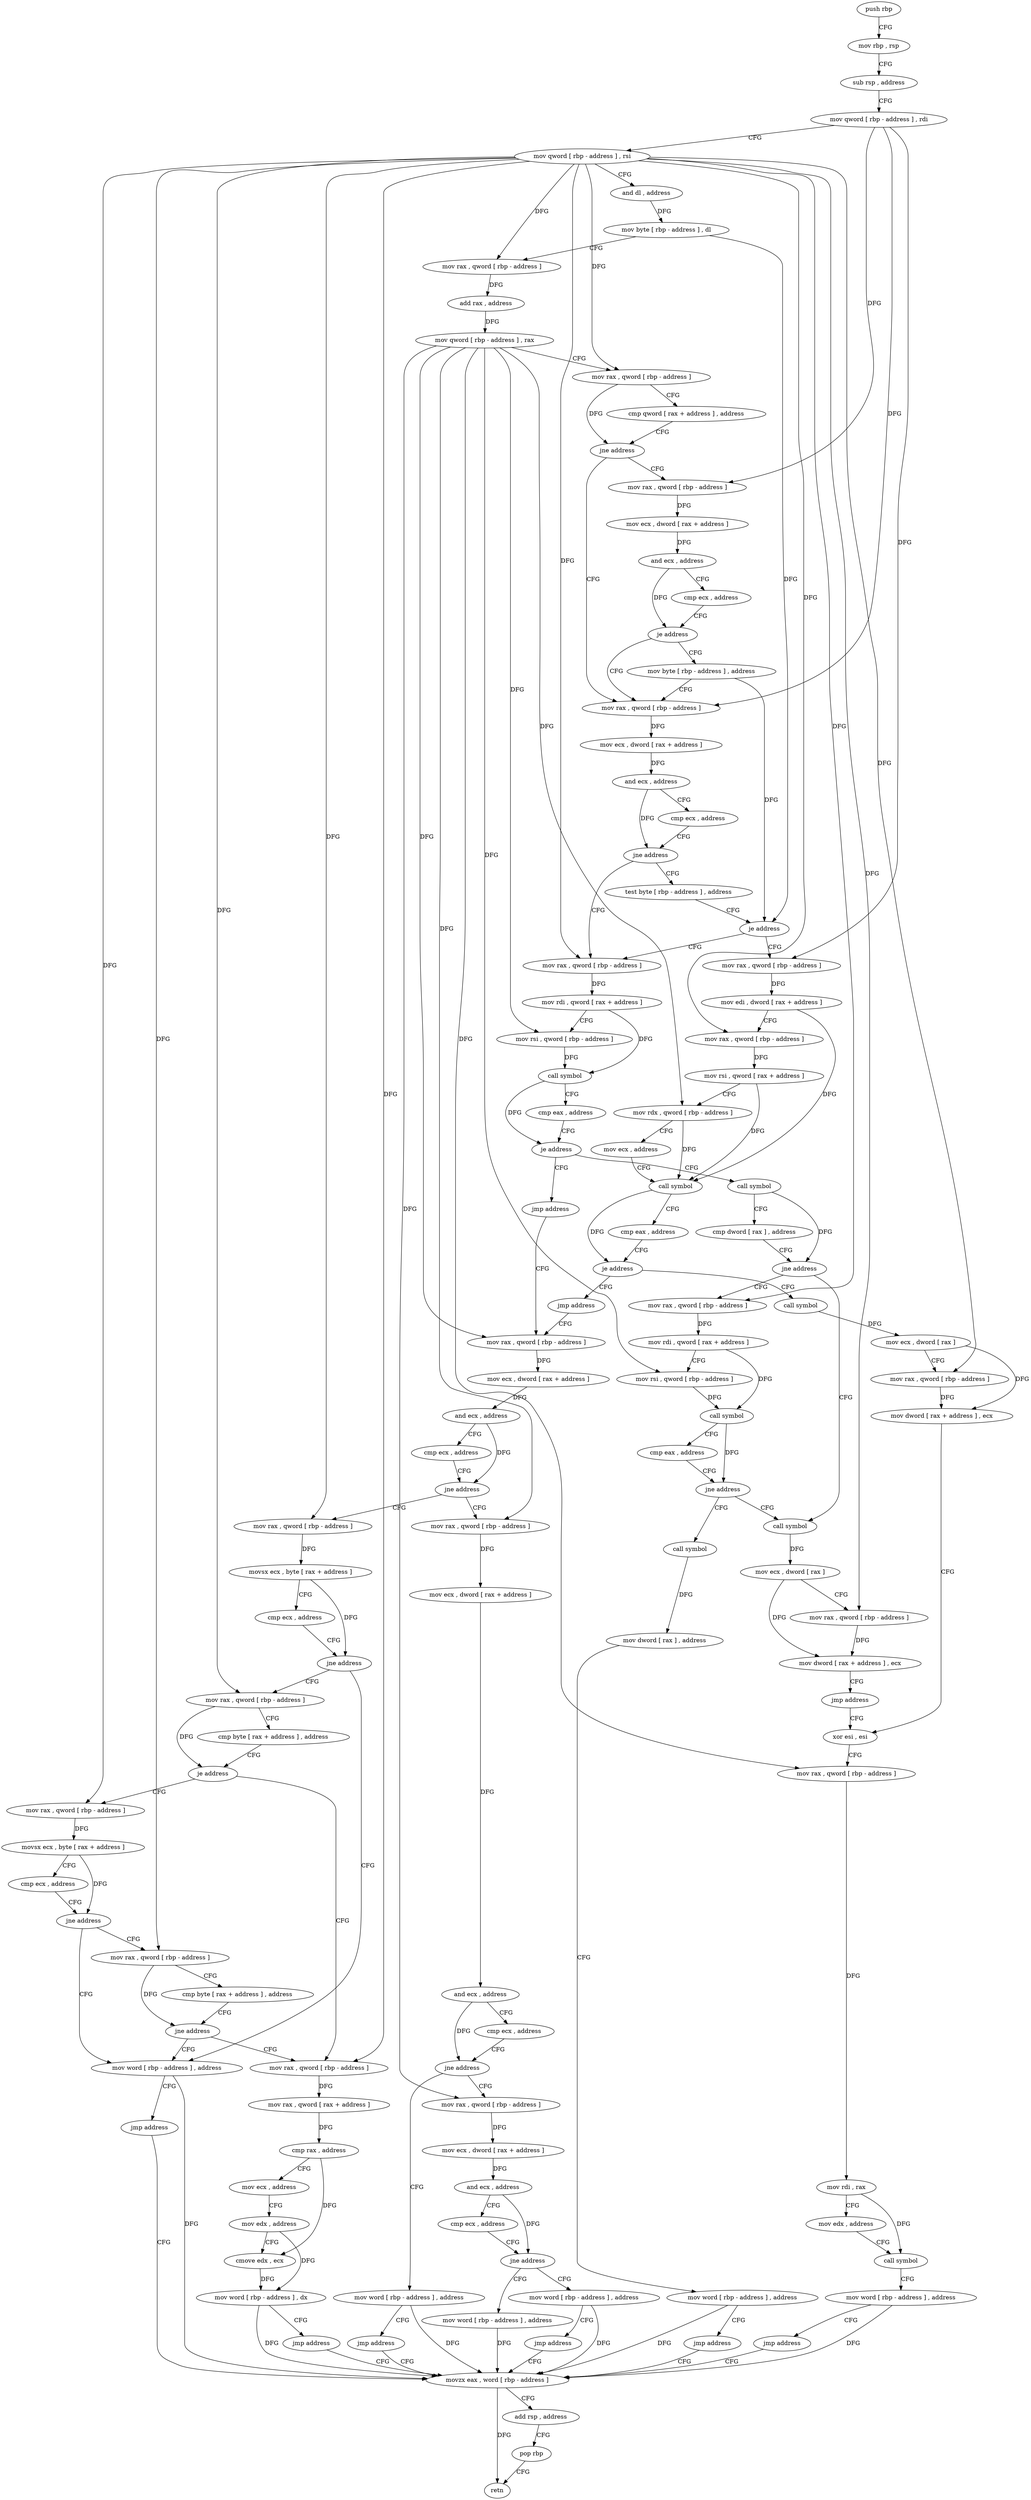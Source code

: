 digraph "func" {
"4312320" [label = "push rbp" ]
"4312321" [label = "mov rbp , rsp" ]
"4312324" [label = "sub rsp , address" ]
"4312328" [label = "mov qword [ rbp - address ] , rdi" ]
"4312332" [label = "mov qword [ rbp - address ] , rsi" ]
"4312336" [label = "and dl , address" ]
"4312339" [label = "mov byte [ rbp - address ] , dl" ]
"4312342" [label = "mov rax , qword [ rbp - address ]" ]
"4312346" [label = "add rax , address" ]
"4312352" [label = "mov qword [ rbp - address ] , rax" ]
"4312356" [label = "mov rax , qword [ rbp - address ]" ]
"4312360" [label = "cmp qword [ rax + address ] , address" ]
"4312365" [label = "jne address" ]
"4312394" [label = "mov rax , qword [ rbp - address ]" ]
"4312371" [label = "mov rax , qword [ rbp - address ]" ]
"4312398" [label = "mov ecx , dword [ rax + address ]" ]
"4312401" [label = "and ecx , address" ]
"4312404" [label = "cmp ecx , address" ]
"4312407" [label = "jne address" ]
"4312423" [label = "mov rax , qword [ rbp - address ]" ]
"4312413" [label = "test byte [ rbp - address ] , address" ]
"4312375" [label = "mov ecx , dword [ rax + address ]" ]
"4312378" [label = "and ecx , address" ]
"4312381" [label = "cmp ecx , address" ]
"4312384" [label = "je address" ]
"4312390" [label = "mov byte [ rbp - address ] , address" ]
"4312427" [label = "mov rdi , qword [ rax + address ]" ]
"4312431" [label = "mov rsi , qword [ rbp - address ]" ]
"4312435" [label = "call symbol" ]
"4312440" [label = "cmp eax , address" ]
"4312443" [label = "je address" ]
"4312530" [label = "jmp address" ]
"4312449" [label = "call symbol" ]
"4312417" [label = "je address" ]
"4312535" [label = "mov rax , qword [ rbp - address ]" ]
"4312622" [label = "mov rax , qword [ rbp - address ]" ]
"4312454" [label = "cmp dword [ rax ] , address" ]
"4312457" [label = "jne address" ]
"4312511" [label = "call symbol" ]
"4312463" [label = "mov rax , qword [ rbp - address ]" ]
"4312539" [label = "mov edi , dword [ rax + address ]" ]
"4312542" [label = "mov rax , qword [ rbp - address ]" ]
"4312546" [label = "mov rsi , qword [ rax + address ]" ]
"4312550" [label = "mov rdx , qword [ rbp - address ]" ]
"4312554" [label = "mov ecx , address" ]
"4312559" [label = "call symbol" ]
"4312564" [label = "cmp eax , address" ]
"4312567" [label = "je address" ]
"4312617" [label = "jmp address" ]
"4312573" [label = "call symbol" ]
"4312626" [label = "mov ecx , dword [ rax + address ]" ]
"4312629" [label = "and ecx , address" ]
"4312635" [label = "cmp ecx , address" ]
"4312641" [label = "jne address" ]
"4312766" [label = "mov rax , qword [ rbp - address ]" ]
"4312647" [label = "mov rax , qword [ rbp - address ]" ]
"4312516" [label = "mov ecx , dword [ rax ]" ]
"4312518" [label = "mov rax , qword [ rbp - address ]" ]
"4312522" [label = "mov dword [ rax + address ] , ecx" ]
"4312525" [label = "jmp address" ]
"4312587" [label = "xor esi , esi" ]
"4312467" [label = "mov rdi , qword [ rax + address ]" ]
"4312471" [label = "mov rsi , qword [ rbp - address ]" ]
"4312475" [label = "call symbol" ]
"4312480" [label = "cmp eax , address" ]
"4312483" [label = "jne address" ]
"4312489" [label = "call symbol" ]
"4312578" [label = "mov ecx , dword [ rax ]" ]
"4312580" [label = "mov rax , qword [ rbp - address ]" ]
"4312584" [label = "mov dword [ rax + address ] , ecx" ]
"4312770" [label = "mov ecx , dword [ rax + address ]" ]
"4312773" [label = "and ecx , address" ]
"4312779" [label = "cmp ecx , address" ]
"4312785" [label = "jne address" ]
"4312802" [label = "mov rax , qword [ rbp - address ]" ]
"4312791" [label = "mov word [ rbp - address ] , address" ]
"4312651" [label = "movsx ecx , byte [ rax + address ]" ]
"4312658" [label = "cmp ecx , address" ]
"4312661" [label = "jne address" ]
"4312755" [label = "mov word [ rbp - address ] , address" ]
"4312667" [label = "mov rax , qword [ rbp - address ]" ]
"4312589" [label = "mov rax , qword [ rbp - address ]" ]
"4312593" [label = "mov rdi , rax" ]
"4312596" [label = "mov edx , address" ]
"4312601" [label = "call symbol" ]
"4312606" [label = "mov word [ rbp - address ] , address" ]
"4312612" [label = "jmp address" ]
"4312844" [label = "movzx eax , word [ rbp - address ]" ]
"4312494" [label = "mov dword [ rax ] , address" ]
"4312500" [label = "mov word [ rbp - address ] , address" ]
"4312506" [label = "jmp address" ]
"4312848" [label = "add rsp , address" ]
"4312852" [label = "pop rbp" ]
"4312853" [label = "retn" ]
"4312806" [label = "mov ecx , dword [ rax + address ]" ]
"4312809" [label = "and ecx , address" ]
"4312815" [label = "cmp ecx , address" ]
"4312821" [label = "jne address" ]
"4312838" [label = "mov word [ rbp - address ] , address" ]
"4312827" [label = "mov word [ rbp - address ] , address" ]
"4312797" [label = "jmp address" ]
"4312761" [label = "jmp address" ]
"4312671" [label = "cmp byte [ rax + address ] , address" ]
"4312678" [label = "je address" ]
"4312721" [label = "mov rax , qword [ rbp - address ]" ]
"4312684" [label = "mov rax , qword [ rbp - address ]" ]
"4312833" [label = "jmp address" ]
"4312725" [label = "mov rax , qword [ rax + address ]" ]
"4312729" [label = "cmp rax , address" ]
"4312733" [label = "mov ecx , address" ]
"4312738" [label = "mov edx , address" ]
"4312743" [label = "cmove edx , ecx" ]
"4312746" [label = "mov word [ rbp - address ] , dx" ]
"4312750" [label = "jmp address" ]
"4312688" [label = "movsx ecx , byte [ rax + address ]" ]
"4312695" [label = "cmp ecx , address" ]
"4312698" [label = "jne address" ]
"4312704" [label = "mov rax , qword [ rbp - address ]" ]
"4312708" [label = "cmp byte [ rax + address ] , address" ]
"4312715" [label = "jne address" ]
"4312320" -> "4312321" [ label = "CFG" ]
"4312321" -> "4312324" [ label = "CFG" ]
"4312324" -> "4312328" [ label = "CFG" ]
"4312328" -> "4312332" [ label = "CFG" ]
"4312328" -> "4312394" [ label = "DFG" ]
"4312328" -> "4312371" [ label = "DFG" ]
"4312328" -> "4312535" [ label = "DFG" ]
"4312332" -> "4312336" [ label = "CFG" ]
"4312332" -> "4312342" [ label = "DFG" ]
"4312332" -> "4312356" [ label = "DFG" ]
"4312332" -> "4312423" [ label = "DFG" ]
"4312332" -> "4312542" [ label = "DFG" ]
"4312332" -> "4312518" [ label = "DFG" ]
"4312332" -> "4312463" [ label = "DFG" ]
"4312332" -> "4312580" [ label = "DFG" ]
"4312332" -> "4312647" [ label = "DFG" ]
"4312332" -> "4312667" [ label = "DFG" ]
"4312332" -> "4312721" [ label = "DFG" ]
"4312332" -> "4312684" [ label = "DFG" ]
"4312332" -> "4312704" [ label = "DFG" ]
"4312336" -> "4312339" [ label = "DFG" ]
"4312339" -> "4312342" [ label = "CFG" ]
"4312339" -> "4312417" [ label = "DFG" ]
"4312342" -> "4312346" [ label = "DFG" ]
"4312346" -> "4312352" [ label = "DFG" ]
"4312352" -> "4312356" [ label = "CFG" ]
"4312352" -> "4312431" [ label = "DFG" ]
"4312352" -> "4312550" [ label = "DFG" ]
"4312352" -> "4312622" [ label = "DFG" ]
"4312352" -> "4312471" [ label = "DFG" ]
"4312352" -> "4312766" [ label = "DFG" ]
"4312352" -> "4312589" [ label = "DFG" ]
"4312352" -> "4312802" [ label = "DFG" ]
"4312356" -> "4312360" [ label = "CFG" ]
"4312356" -> "4312365" [ label = "DFG" ]
"4312360" -> "4312365" [ label = "CFG" ]
"4312365" -> "4312394" [ label = "CFG" ]
"4312365" -> "4312371" [ label = "CFG" ]
"4312394" -> "4312398" [ label = "DFG" ]
"4312371" -> "4312375" [ label = "DFG" ]
"4312398" -> "4312401" [ label = "DFG" ]
"4312401" -> "4312404" [ label = "CFG" ]
"4312401" -> "4312407" [ label = "DFG" ]
"4312404" -> "4312407" [ label = "CFG" ]
"4312407" -> "4312423" [ label = "CFG" ]
"4312407" -> "4312413" [ label = "CFG" ]
"4312423" -> "4312427" [ label = "DFG" ]
"4312413" -> "4312417" [ label = "CFG" ]
"4312375" -> "4312378" [ label = "DFG" ]
"4312378" -> "4312381" [ label = "CFG" ]
"4312378" -> "4312384" [ label = "DFG" ]
"4312381" -> "4312384" [ label = "CFG" ]
"4312384" -> "4312394" [ label = "CFG" ]
"4312384" -> "4312390" [ label = "CFG" ]
"4312390" -> "4312394" [ label = "CFG" ]
"4312390" -> "4312417" [ label = "DFG" ]
"4312427" -> "4312431" [ label = "CFG" ]
"4312427" -> "4312435" [ label = "DFG" ]
"4312431" -> "4312435" [ label = "DFG" ]
"4312435" -> "4312440" [ label = "CFG" ]
"4312435" -> "4312443" [ label = "DFG" ]
"4312440" -> "4312443" [ label = "CFG" ]
"4312443" -> "4312530" [ label = "CFG" ]
"4312443" -> "4312449" [ label = "CFG" ]
"4312530" -> "4312622" [ label = "CFG" ]
"4312449" -> "4312454" [ label = "CFG" ]
"4312449" -> "4312457" [ label = "DFG" ]
"4312417" -> "4312535" [ label = "CFG" ]
"4312417" -> "4312423" [ label = "CFG" ]
"4312535" -> "4312539" [ label = "DFG" ]
"4312622" -> "4312626" [ label = "DFG" ]
"4312454" -> "4312457" [ label = "CFG" ]
"4312457" -> "4312511" [ label = "CFG" ]
"4312457" -> "4312463" [ label = "CFG" ]
"4312511" -> "4312516" [ label = "DFG" ]
"4312463" -> "4312467" [ label = "DFG" ]
"4312539" -> "4312542" [ label = "CFG" ]
"4312539" -> "4312559" [ label = "DFG" ]
"4312542" -> "4312546" [ label = "DFG" ]
"4312546" -> "4312550" [ label = "CFG" ]
"4312546" -> "4312559" [ label = "DFG" ]
"4312550" -> "4312554" [ label = "CFG" ]
"4312550" -> "4312559" [ label = "DFG" ]
"4312554" -> "4312559" [ label = "CFG" ]
"4312559" -> "4312564" [ label = "CFG" ]
"4312559" -> "4312567" [ label = "DFG" ]
"4312564" -> "4312567" [ label = "CFG" ]
"4312567" -> "4312617" [ label = "CFG" ]
"4312567" -> "4312573" [ label = "CFG" ]
"4312617" -> "4312622" [ label = "CFG" ]
"4312573" -> "4312578" [ label = "DFG" ]
"4312626" -> "4312629" [ label = "DFG" ]
"4312629" -> "4312635" [ label = "CFG" ]
"4312629" -> "4312641" [ label = "DFG" ]
"4312635" -> "4312641" [ label = "CFG" ]
"4312641" -> "4312766" [ label = "CFG" ]
"4312641" -> "4312647" [ label = "CFG" ]
"4312766" -> "4312770" [ label = "DFG" ]
"4312647" -> "4312651" [ label = "DFG" ]
"4312516" -> "4312518" [ label = "CFG" ]
"4312516" -> "4312522" [ label = "DFG" ]
"4312518" -> "4312522" [ label = "DFG" ]
"4312522" -> "4312525" [ label = "CFG" ]
"4312525" -> "4312587" [ label = "CFG" ]
"4312587" -> "4312589" [ label = "CFG" ]
"4312467" -> "4312471" [ label = "CFG" ]
"4312467" -> "4312475" [ label = "DFG" ]
"4312471" -> "4312475" [ label = "DFG" ]
"4312475" -> "4312480" [ label = "CFG" ]
"4312475" -> "4312483" [ label = "DFG" ]
"4312480" -> "4312483" [ label = "CFG" ]
"4312483" -> "4312511" [ label = "CFG" ]
"4312483" -> "4312489" [ label = "CFG" ]
"4312489" -> "4312494" [ label = "DFG" ]
"4312578" -> "4312580" [ label = "CFG" ]
"4312578" -> "4312584" [ label = "DFG" ]
"4312580" -> "4312584" [ label = "DFG" ]
"4312584" -> "4312587" [ label = "CFG" ]
"4312770" -> "4312773" [ label = "DFG" ]
"4312773" -> "4312779" [ label = "CFG" ]
"4312773" -> "4312785" [ label = "DFG" ]
"4312779" -> "4312785" [ label = "CFG" ]
"4312785" -> "4312802" [ label = "CFG" ]
"4312785" -> "4312791" [ label = "CFG" ]
"4312802" -> "4312806" [ label = "DFG" ]
"4312791" -> "4312797" [ label = "CFG" ]
"4312791" -> "4312844" [ label = "DFG" ]
"4312651" -> "4312658" [ label = "CFG" ]
"4312651" -> "4312661" [ label = "DFG" ]
"4312658" -> "4312661" [ label = "CFG" ]
"4312661" -> "4312755" [ label = "CFG" ]
"4312661" -> "4312667" [ label = "CFG" ]
"4312755" -> "4312761" [ label = "CFG" ]
"4312755" -> "4312844" [ label = "DFG" ]
"4312667" -> "4312671" [ label = "CFG" ]
"4312667" -> "4312678" [ label = "DFG" ]
"4312589" -> "4312593" [ label = "DFG" ]
"4312593" -> "4312596" [ label = "CFG" ]
"4312593" -> "4312601" [ label = "DFG" ]
"4312596" -> "4312601" [ label = "CFG" ]
"4312601" -> "4312606" [ label = "CFG" ]
"4312606" -> "4312612" [ label = "CFG" ]
"4312606" -> "4312844" [ label = "DFG" ]
"4312612" -> "4312844" [ label = "CFG" ]
"4312844" -> "4312848" [ label = "CFG" ]
"4312844" -> "4312853" [ label = "DFG" ]
"4312494" -> "4312500" [ label = "CFG" ]
"4312500" -> "4312506" [ label = "CFG" ]
"4312500" -> "4312844" [ label = "DFG" ]
"4312506" -> "4312844" [ label = "CFG" ]
"4312848" -> "4312852" [ label = "CFG" ]
"4312852" -> "4312853" [ label = "CFG" ]
"4312806" -> "4312809" [ label = "DFG" ]
"4312809" -> "4312815" [ label = "CFG" ]
"4312809" -> "4312821" [ label = "DFG" ]
"4312815" -> "4312821" [ label = "CFG" ]
"4312821" -> "4312838" [ label = "CFG" ]
"4312821" -> "4312827" [ label = "CFG" ]
"4312838" -> "4312844" [ label = "DFG" ]
"4312827" -> "4312833" [ label = "CFG" ]
"4312827" -> "4312844" [ label = "DFG" ]
"4312797" -> "4312844" [ label = "CFG" ]
"4312761" -> "4312844" [ label = "CFG" ]
"4312671" -> "4312678" [ label = "CFG" ]
"4312678" -> "4312721" [ label = "CFG" ]
"4312678" -> "4312684" [ label = "CFG" ]
"4312721" -> "4312725" [ label = "DFG" ]
"4312684" -> "4312688" [ label = "DFG" ]
"4312833" -> "4312844" [ label = "CFG" ]
"4312725" -> "4312729" [ label = "DFG" ]
"4312729" -> "4312733" [ label = "CFG" ]
"4312729" -> "4312743" [ label = "DFG" ]
"4312733" -> "4312738" [ label = "CFG" ]
"4312738" -> "4312743" [ label = "CFG" ]
"4312738" -> "4312746" [ label = "DFG" ]
"4312743" -> "4312746" [ label = "DFG" ]
"4312746" -> "4312750" [ label = "CFG" ]
"4312746" -> "4312844" [ label = "DFG" ]
"4312750" -> "4312844" [ label = "CFG" ]
"4312688" -> "4312695" [ label = "CFG" ]
"4312688" -> "4312698" [ label = "DFG" ]
"4312695" -> "4312698" [ label = "CFG" ]
"4312698" -> "4312755" [ label = "CFG" ]
"4312698" -> "4312704" [ label = "CFG" ]
"4312704" -> "4312708" [ label = "CFG" ]
"4312704" -> "4312715" [ label = "DFG" ]
"4312708" -> "4312715" [ label = "CFG" ]
"4312715" -> "4312755" [ label = "CFG" ]
"4312715" -> "4312721" [ label = "CFG" ]
}
